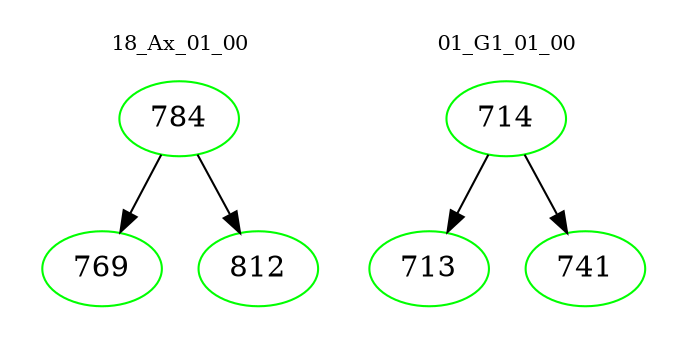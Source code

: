digraph{
subgraph cluster_0 {
color = white
label = "18_Ax_01_00";
fontsize=10;
T0_784 [label="784", color="green"]
T0_784 -> T0_769 [color="black"]
T0_769 [label="769", color="green"]
T0_784 -> T0_812 [color="black"]
T0_812 [label="812", color="green"]
}
subgraph cluster_1 {
color = white
label = "01_G1_01_00";
fontsize=10;
T1_714 [label="714", color="green"]
T1_714 -> T1_713 [color="black"]
T1_713 [label="713", color="green"]
T1_714 -> T1_741 [color="black"]
T1_741 [label="741", color="green"]
}
}
